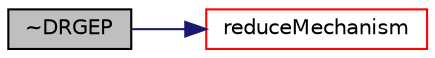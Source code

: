 digraph "~DRGEP"
{
  bgcolor="transparent";
  edge [fontname="Helvetica",fontsize="10",labelfontname="Helvetica",labelfontsize="10"];
  node [fontname="Helvetica",fontsize="10",shape=record];
  rankdir="LR";
  Node61 [label="~DRGEP",height=0.2,width=0.4,color="black", fillcolor="grey75", style="filled", fontcolor="black"];
  Node61 -> Node62 [color="midnightblue",fontsize="10",style="solid",fontname="Helvetica"];
  Node62 [label="reduceMechanism",height=0.2,width=0.4,color="red",URL="$a31081.html#ab97a7154228c1656fe098928083bbc27",tooltip="Reduce the mechanism. "];
}
